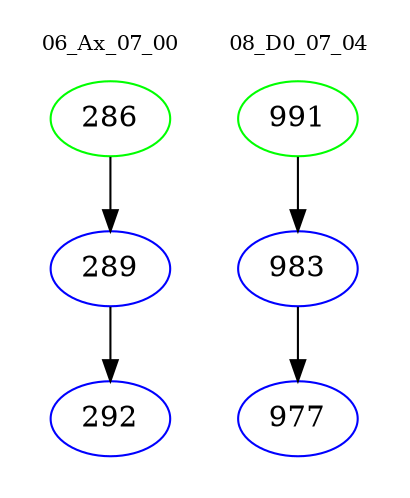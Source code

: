 digraph{
subgraph cluster_0 {
color = white
label = "06_Ax_07_00";
fontsize=10;
T0_286 [label="286", color="green"]
T0_286 -> T0_289 [color="black"]
T0_289 [label="289", color="blue"]
T0_289 -> T0_292 [color="black"]
T0_292 [label="292", color="blue"]
}
subgraph cluster_1 {
color = white
label = "08_D0_07_04";
fontsize=10;
T1_991 [label="991", color="green"]
T1_991 -> T1_983 [color="black"]
T1_983 [label="983", color="blue"]
T1_983 -> T1_977 [color="black"]
T1_977 [label="977", color="blue"]
}
}
